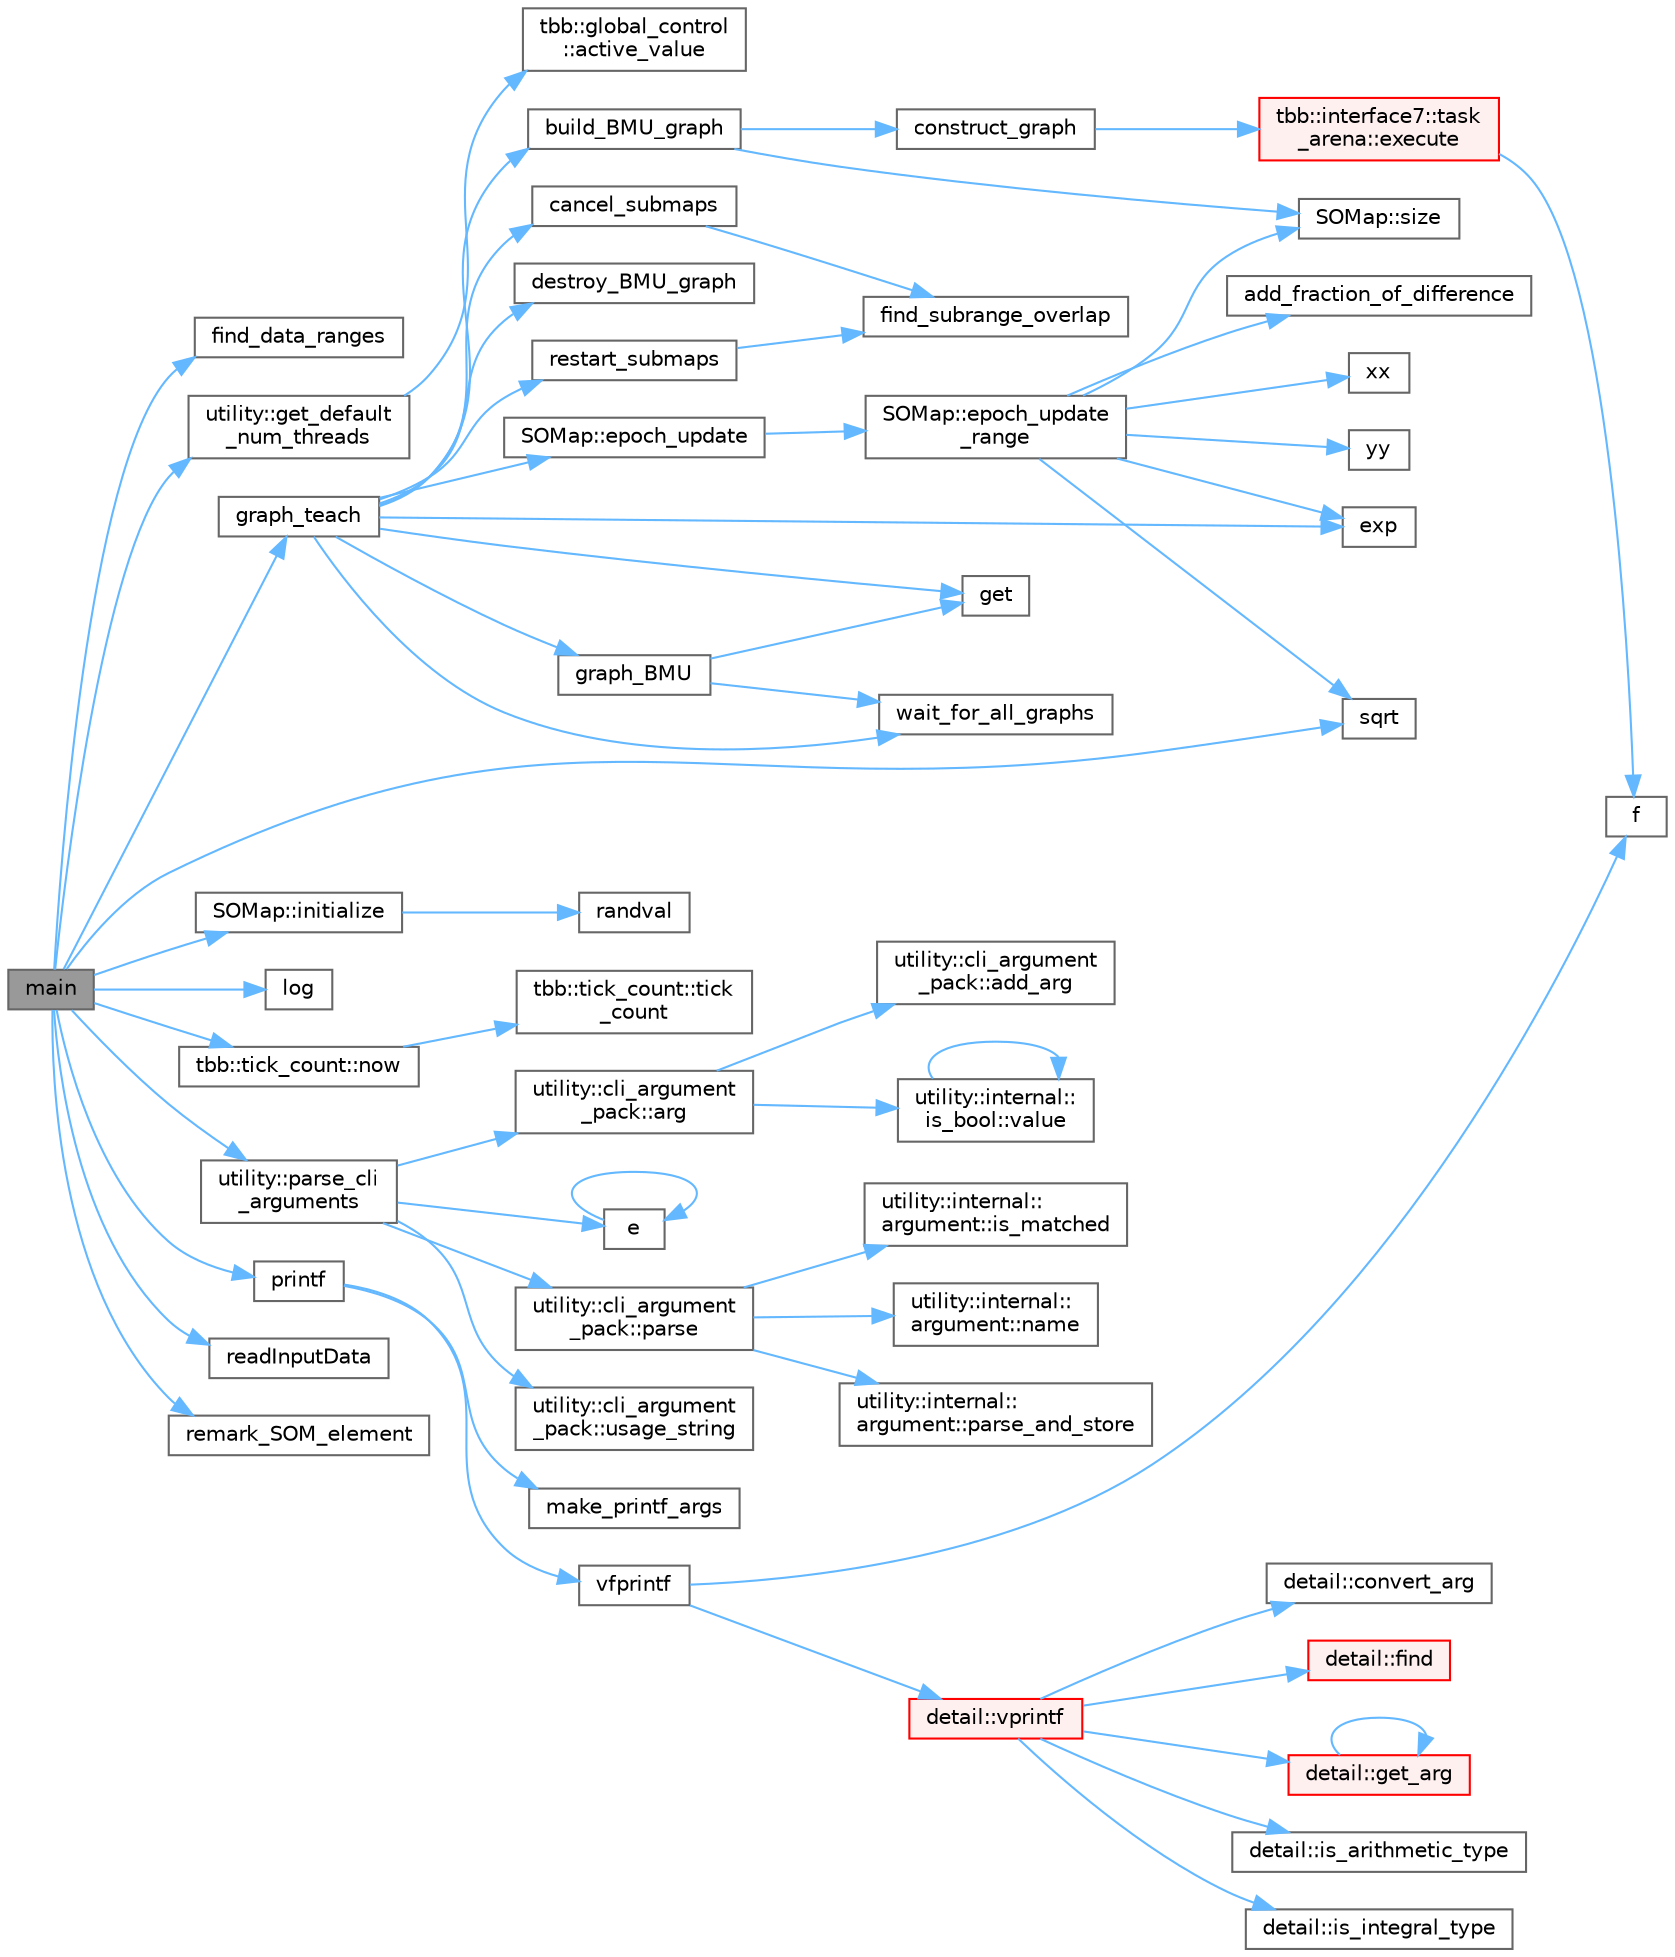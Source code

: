 digraph "main"
{
 // LATEX_PDF_SIZE
  bgcolor="transparent";
  edge [fontname=Helvetica,fontsize=10,labelfontname=Helvetica,labelfontsize=10];
  node [fontname=Helvetica,fontsize=10,shape=box,height=0.2,width=0.4];
  rankdir="LR";
  Node1 [id="Node000001",label="main",height=0.2,width=0.4,color="gray40", fillcolor="grey60", style="filled", fontcolor="black",tooltip=" "];
  Node1 -> Node2 [id="edge1_Node000001_Node000002",color="steelblue1",style="solid",tooltip=" "];
  Node2 [id="Node000002",label="find_data_ranges",height=0.2,width=0.4,color="grey40", fillcolor="white", style="filled",URL="$som_8cpp.html#a09587cd79c200644af779dd457110d4b",tooltip=" "];
  Node1 -> Node3 [id="edge2_Node000001_Node000003",color="steelblue1",style="solid",tooltip=" "];
  Node3 [id="Node000003",label="utility::get_default\l_num_threads",height=0.2,width=0.4,color="grey40", fillcolor="white", style="filled",URL="$namespaceutility.html#ac45c3f63e4b857b45ea411e6f70ac4e6",tooltip=" "];
  Node3 -> Node4 [id="edge3_Node000003_Node000004",color="steelblue1",style="solid",tooltip=" "];
  Node4 [id="Node000004",label="tbb::global_control\l::active_value",height=0.2,width=0.4,color="grey40", fillcolor="white", style="filled",URL="$classtbb_1_1global__control.html#a8451d931cfc205d896ca2da26fe123ff",tooltip=" "];
  Node1 -> Node5 [id="edge4_Node000001_Node000005",color="steelblue1",style="solid",tooltip=" "];
  Node5 [id="Node000005",label="graph_teach",height=0.2,width=0.4,color="grey40", fillcolor="white", style="filled",URL="$som__graph_8cpp.html#a3295823e76d6d9d2afef53e1367bdb2f",tooltip=" "];
  Node5 -> Node6 [id="edge5_Node000005_Node000006",color="steelblue1",style="solid",tooltip=" "];
  Node6 [id="Node000006",label="build_BMU_graph",height=0.2,width=0.4,color="grey40", fillcolor="white", style="filled",URL="$som__graph_8cpp.html#a69b50cb51b68b22d70090cead9526691",tooltip=" "];
  Node6 -> Node7 [id="edge6_Node000006_Node000007",color="steelblue1",style="solid",tooltip=" "];
  Node7 [id="Node000007",label="construct_graph",height=0.2,width=0.4,color="grey40", fillcolor="white", style="filled",URL="$som__graph_8cpp.html#a9bf6995c70f13bc6d8ed02e27bd8839a",tooltip=" "];
  Node7 -> Node8 [id="edge7_Node000007_Node000008",color="steelblue1",style="solid",tooltip=" "];
  Node8 [id="Node000008",label="tbb::interface7::task\l_arena::execute",height=0.2,width=0.4,color="red", fillcolor="#FFF0F0", style="filled",URL="$classtbb_1_1interface7_1_1task__arena.html#a8919e432ca4ffb49ba09b4e19ddb58a9",tooltip=" "];
  Node8 -> Node10 [id="edge8_Node000008_Node000010",color="steelblue1",style="solid",tooltip=" "];
  Node10 [id="Node000010",label="f",height=0.2,width=0.4,color="grey40", fillcolor="white", style="filled",URL="$cxx11__tensor__map_8cpp.html#a7f507fea02198f6cb81c86640c7b1a4e",tooltip=" "];
  Node6 -> Node14 [id="edge9_Node000006_Node000014",color="steelblue1",style="solid",tooltip=" "];
  Node14 [id="Node000014",label="SOMap::size",height=0.2,width=0.4,color="grey40", fillcolor="white", style="filled",URL="$class_s_o_map.html#af77942b9164afaca599c67dcf9b0084f",tooltip=" "];
  Node5 -> Node15 [id="edge10_Node000005_Node000015",color="steelblue1",style="solid",tooltip=" "];
  Node15 [id="Node000015",label="cancel_submaps",height=0.2,width=0.4,color="grey40", fillcolor="white", style="filled",URL="$som__graph_8cpp.html#a2d37cb2553682a378c0796186cd9b505",tooltip=" "];
  Node15 -> Node16 [id="edge11_Node000015_Node000016",color="steelblue1",style="solid",tooltip=" "];
  Node16 [id="Node000016",label="find_subrange_overlap",height=0.2,width=0.4,color="grey40", fillcolor="white", style="filled",URL="$som__graph_8cpp.html#a842e1d2a64e9b3b014fc4993da3a769d",tooltip=" "];
  Node5 -> Node17 [id="edge12_Node000005_Node000017",color="steelblue1",style="solid",tooltip=" "];
  Node17 [id="Node000017",label="destroy_BMU_graph",height=0.2,width=0.4,color="grey40", fillcolor="white", style="filled",URL="$som__graph_8cpp.html#a07e79bb54f885c01c8419c4c99d8e5f9",tooltip=" "];
  Node5 -> Node18 [id="edge13_Node000005_Node000018",color="steelblue1",style="solid",tooltip=" "];
  Node18 [id="Node000018",label="SOMap::epoch_update",height=0.2,width=0.4,color="grey40", fillcolor="white", style="filled",URL="$class_s_o_map.html#a8a7acff305596d58524faa4404424bb2",tooltip=" "];
  Node18 -> Node19 [id="edge14_Node000018_Node000019",color="steelblue1",style="solid",tooltip=" "];
  Node19 [id="Node000019",label="SOMap::epoch_update\l_range",height=0.2,width=0.4,color="grey40", fillcolor="white", style="filled",URL="$class_s_o_map.html#a50511f1717cbe5cfba57e714aaf424eb",tooltip=" "];
  Node19 -> Node20 [id="edge15_Node000019_Node000020",color="steelblue1",style="solid",tooltip=" "];
  Node20 [id="Node000020",label="add_fraction_of_difference",height=0.2,width=0.4,color="grey40", fillcolor="white", style="filled",URL="$som_8h.html#aa04b373a7924be76bf9d0428f051b9a4",tooltip=" "];
  Node19 -> Node21 [id="edge16_Node000019_Node000021",color="steelblue1",style="solid",tooltip=" "];
  Node21 [id="Node000021",label="exp",height=0.2,width=0.4,color="grey40", fillcolor="white", style="filled",URL="$_array_cwise_unary_ops_8h.html#a2500b5d4f377a445cb98d3f1facfa1cf",tooltip=" "];
  Node19 -> Node14 [id="edge17_Node000019_Node000014",color="steelblue1",style="solid",tooltip=" "];
  Node19 -> Node22 [id="edge18_Node000019_Node000022",color="steelblue1",style="solid",tooltip=" "];
  Node22 [id="Node000022",label="sqrt",height=0.2,width=0.4,color="grey40", fillcolor="white", style="filled",URL="$_array_cwise_unary_ops_8h.html#a656b9217a2fcb6de59dc8d1eb3079cc7",tooltip=" "];
  Node19 -> Node23 [id="edge19_Node000019_Node000023",color="steelblue1",style="solid",tooltip=" "];
  Node23 [id="Node000023",label="xx",height=0.2,width=0.4,color="grey40", fillcolor="white", style="filled",URL="$core_2swizzle__2_8inl_8h.html#aae49af6726dec52213c1b49977caf958",tooltip=" "];
  Node19 -> Node24 [id="edge20_Node000019_Node000024",color="steelblue1",style="solid",tooltip=" "];
  Node24 [id="Node000024",label="yy",height=0.2,width=0.4,color="grey40", fillcolor="white", style="filled",URL="$core_2swizzle__2_8inl_8h.html#ad4d826276d84a23b3d6c937b46040636",tooltip=" "];
  Node5 -> Node21 [id="edge21_Node000005_Node000021",color="steelblue1",style="solid",tooltip=" "];
  Node5 -> Node25 [id="edge22_Node000005_Node000025",color="steelblue1",style="solid",tooltip=" "];
  Node25 [id="Node000025",label="get",height=0.2,width=0.4,color="grey40", fillcolor="white", style="filled",URL="$stdlist__overload_8cpp.html#a120a90058439faee14791b33f94c0693",tooltip=" "];
  Node5 -> Node26 [id="edge23_Node000005_Node000026",color="steelblue1",style="solid",tooltip=" "];
  Node26 [id="Node000026",label="graph_BMU",height=0.2,width=0.4,color="grey40", fillcolor="white", style="filled",URL="$som__graph_8cpp.html#af13b06d6aed76fcc4b8502e3e84a6dcd",tooltip=" "];
  Node26 -> Node25 [id="edge24_Node000026_Node000025",color="steelblue1",style="solid",tooltip=" "];
  Node26 -> Node27 [id="edge25_Node000026_Node000027",color="steelblue1",style="solid",tooltip=" "];
  Node27 [id="Node000027",label="wait_for_all_graphs",height=0.2,width=0.4,color="grey40", fillcolor="white", style="filled",URL="$som__graph_8cpp.html#a5fbb22abffc00845a74ad89b7eb0e94b",tooltip=" "];
  Node5 -> Node28 [id="edge26_Node000005_Node000028",color="steelblue1",style="solid",tooltip=" "];
  Node28 [id="Node000028",label="restart_submaps",height=0.2,width=0.4,color="grey40", fillcolor="white", style="filled",URL="$som__graph_8cpp.html#a2ec5416ecbe67756ad26d860f8e61fbe",tooltip=" "];
  Node28 -> Node16 [id="edge27_Node000028_Node000016",color="steelblue1",style="solid",tooltip=" "];
  Node5 -> Node27 [id="edge28_Node000005_Node000027",color="steelblue1",style="solid",tooltip=" "];
  Node1 -> Node29 [id="edge29_Node000001_Node000029",color="steelblue1",style="solid",tooltip=" "];
  Node29 [id="Node000029",label="SOMap::initialize",height=0.2,width=0.4,color="grey40", fillcolor="white", style="filled",URL="$class_s_o_map.html#a19c3e6a13586e146ca859eea5f9fda08",tooltip=" "];
  Node29 -> Node30 [id="edge30_Node000029_Node000030",color="steelblue1",style="solid",tooltip=" "];
  Node30 [id="Node000030",label="randval",height=0.2,width=0.4,color="grey40", fillcolor="white", style="filled",URL="$som_8cpp.html#a24da837c961350b08822d0147f76ca93",tooltip=" "];
  Node1 -> Node31 [id="edge31_Node000001_Node000031",color="steelblue1",style="solid",tooltip=" "];
  Node31 [id="Node000031",label="log",height=0.2,width=0.4,color="grey40", fillcolor="white", style="filled",URL="$_array_cwise_unary_ops_8h.html#a48e72df6412ca98881afcd657352a1d5",tooltip=" "];
  Node1 -> Node32 [id="edge32_Node000001_Node000032",color="steelblue1",style="solid",tooltip=" "];
  Node32 [id="Node000032",label="tbb::tick_count::now",height=0.2,width=0.4,color="grey40", fillcolor="white", style="filled",URL="$classtbb_1_1tick__count.html#a74dcecde7431ff4591d7c46fc1d50d7e",tooltip="Return current time."];
  Node32 -> Node33 [id="edge33_Node000032_Node000033",color="steelblue1",style="solid",tooltip=" "];
  Node33 [id="Node000033",label="tbb::tick_count::tick\l_count",height=0.2,width=0.4,color="grey40", fillcolor="white", style="filled",URL="$classtbb_1_1tick__count.html#a9f1daa0b7a4feb800f802b4be1f1e497",tooltip="Construct an absolute timestamp initialized to zero."];
  Node1 -> Node34 [id="edge34_Node000001_Node000034",color="steelblue1",style="solid",tooltip=" "];
  Node34 [id="Node000034",label="utility::parse_cli\l_arguments",height=0.2,width=0.4,color="grey40", fillcolor="white", style="filled",URL="$namespaceutility.html#abe6afd617ae93bf41147e2d82c23eb07",tooltip=" "];
  Node34 -> Node35 [id="edge35_Node000034_Node000035",color="steelblue1",style="solid",tooltip=" "];
  Node35 [id="Node000035",label="utility::cli_argument\l_pack::arg",height=0.2,width=0.4,color="grey40", fillcolor="white", style="filled",URL="$classutility_1_1cli__argument__pack.html#a6fbf22de34c039d07dcc2a93371dccd2",tooltip=" "];
  Node35 -> Node36 [id="edge36_Node000035_Node000036",color="steelblue1",style="solid",tooltip=" "];
  Node36 [id="Node000036",label="utility::cli_argument\l_pack::add_arg",height=0.2,width=0.4,color="grey40", fillcolor="white", style="filled",URL="$classutility_1_1cli__argument__pack.html#ae9d77e671f643cbce799513cbad1b521",tooltip=" "];
  Node35 -> Node37 [id="edge37_Node000035_Node000037",color="steelblue1",style="solid",tooltip=" "];
  Node37 [id="Node000037",label="utility::internal::\lis_bool::value",height=0.2,width=0.4,color="grey40", fillcolor="white", style="filled",URL="$structutility_1_1internal_1_1is__bool.html#a9e899b2b07167e9ac4e6e448db6de089",tooltip=" "];
  Node37 -> Node37 [id="edge38_Node000037_Node000037",color="steelblue1",style="solid",tooltip=" "];
  Node34 -> Node38 [id="edge39_Node000034_Node000038",color="steelblue1",style="solid",tooltip=" "];
  Node38 [id="Node000038",label="e",height=0.2,width=0.4,color="grey40", fillcolor="white", style="filled",URL="$_cwise__array__power__array_8cpp.html#a9cb86ff854760bf91a154f2724a9101d",tooltip=" "];
  Node38 -> Node38 [id="edge40_Node000038_Node000038",color="steelblue1",style="solid",tooltip=" "];
  Node34 -> Node39 [id="edge41_Node000034_Node000039",color="steelblue1",style="solid",tooltip=" "];
  Node39 [id="Node000039",label="utility::cli_argument\l_pack::parse",height=0.2,width=0.4,color="grey40", fillcolor="white", style="filled",URL="$classutility_1_1cli__argument__pack.html#a2d2ad74e2412fe7a37caebd4344e72c4",tooltip=" "];
  Node39 -> Node40 [id="edge42_Node000039_Node000040",color="steelblue1",style="solid",tooltip=" "];
  Node40 [id="Node000040",label="utility::internal::\largument::is_matched",height=0.2,width=0.4,color="grey40", fillcolor="white", style="filled",URL="$classutility_1_1internal_1_1argument.html#a04d4a0e3ef44468119adf8c9f5d178f7",tooltip=" "];
  Node39 -> Node41 [id="edge43_Node000039_Node000041",color="steelblue1",style="solid",tooltip=" "];
  Node41 [id="Node000041",label="utility::internal::\largument::name",height=0.2,width=0.4,color="grey40", fillcolor="white", style="filled",URL="$classutility_1_1internal_1_1argument.html#af375e897332910e76785a83469e962d9",tooltip=" "];
  Node39 -> Node42 [id="edge44_Node000039_Node000042",color="steelblue1",style="solid",tooltip=" "];
  Node42 [id="Node000042",label="utility::internal::\largument::parse_and_store",height=0.2,width=0.4,color="grey40", fillcolor="white", style="filled",URL="$classutility_1_1internal_1_1argument.html#adb0075ddfc3a518aca921cea60614315",tooltip=" "];
  Node34 -> Node43 [id="edge45_Node000034_Node000043",color="steelblue1",style="solid",tooltip=" "];
  Node43 [id="Node000043",label="utility::cli_argument\l_pack::usage_string",height=0.2,width=0.4,color="grey40", fillcolor="white", style="filled",URL="$classutility_1_1cli__argument__pack.html#ab6094713efb41401d3c1d10a1598fa71",tooltip=" "];
  Node1 -> Node44 [id="edge46_Node000001_Node000044",color="steelblue1",style="solid",tooltip=" "];
  Node44 [id="Node000044",label="printf",height=0.2,width=0.4,color="grey40", fillcolor="white", style="filled",URL="$printf_8h.html#aee3ed3a831f25f07e7be3919fff2203a",tooltip=" "];
  Node44 -> Node45 [id="edge47_Node000044_Node000045",color="steelblue1",style="solid",tooltip=" "];
  Node45 [id="Node000045",label="make_printf_args",height=0.2,width=0.4,color="grey40", fillcolor="white", style="filled",URL="$printf_8h.html#a27dcc0efcda04388971dbea3c875f122",tooltip=" "];
  Node44 -> Node46 [id="edge48_Node000044_Node000046",color="steelblue1",style="solid",tooltip=" "];
  Node46 [id="Node000046",label="vfprintf",height=0.2,width=0.4,color="grey40", fillcolor="white", style="filled",URL="$printf_8h.html#abb30aad964fc771fb52cf3ad88649df2",tooltip=" "];
  Node46 -> Node10 [id="edge49_Node000046_Node000010",color="steelblue1",style="solid",tooltip=" "];
  Node46 -> Node47 [id="edge50_Node000046_Node000047",color="steelblue1",style="solid",tooltip=" "];
  Node47 [id="Node000047",label="detail::vprintf",height=0.2,width=0.4,color="red", fillcolor="#FFF0F0", style="filled",URL="$namespacedetail.html#a1c8c2218e4c822aa8f743fb9c573717f",tooltip=" "];
  Node47 -> Node48 [id="edge51_Node000047_Node000048",color="steelblue1",style="solid",tooltip=" "];
  Node48 [id="Node000048",label="detail::convert_arg",height=0.2,width=0.4,color="grey40", fillcolor="white", style="filled",URL="$namespacedetail.html#a03c11572c9a664266d6925f327dec7f3",tooltip=" "];
  Node47 -> Node49 [id="edge52_Node000047_Node000049",color="steelblue1",style="solid",tooltip=" "];
  Node49 [id="Node000049",label="detail::find",height=0.2,width=0.4,color="red", fillcolor="#FFF0F0", style="filled",URL="$namespacedetail.html#a6b71952fab3dc32f3edb2c3e9811d8d9",tooltip=" "];
  Node47 -> Node51 [id="edge53_Node000047_Node000051",color="steelblue1",style="solid",tooltip=" "];
  Node51 [id="Node000051",label="detail::get_arg",height=0.2,width=0.4,color="red", fillcolor="#FFF0F0", style="filled",URL="$namespacedetail.html#a342ef250e45bd09b2ef666b6fae1c355",tooltip=" "];
  Node51 -> Node51 [id="edge54_Node000051_Node000051",color="steelblue1",style="solid",tooltip=" "];
  Node47 -> Node53 [id="edge55_Node000047_Node000053",color="steelblue1",style="solid",tooltip=" "];
  Node53 [id="Node000053",label="detail::is_arithmetic_type",height=0.2,width=0.4,color="grey40", fillcolor="white", style="filled",URL="$namespacedetail.html#a802c50a56a3495fdab6020b375ba1389",tooltip=" "];
  Node47 -> Node54 [id="edge56_Node000047_Node000054",color="steelblue1",style="solid",tooltip=" "];
  Node54 [id="Node000054",label="detail::is_integral_type",height=0.2,width=0.4,color="grey40", fillcolor="white", style="filled",URL="$namespacedetail.html#a2a60f8d1bee41b803f43fc42b707b5d1",tooltip=" "];
  Node1 -> Node74 [id="edge57_Node000001_Node000074",color="steelblue1",style="solid",tooltip=" "];
  Node74 [id="Node000074",label="readInputData",height=0.2,width=0.4,color="grey40", fillcolor="white", style="filled",URL="$som_8cpp.html#a44345bd3822e2e47f94a01bdc85a1c13",tooltip=" "];
  Node1 -> Node75 [id="edge58_Node000001_Node000075",color="steelblue1",style="solid",tooltip=" "];
  Node75 [id="Node000075",label="remark_SOM_element",height=0.2,width=0.4,color="grey40", fillcolor="white", style="filled",URL="$som_8cpp.html#afaa2673447b95792a0e5b635cabe250f",tooltip=" "];
  Node1 -> Node22 [id="edge59_Node000001_Node000022",color="steelblue1",style="solid",tooltip=" "];
}
